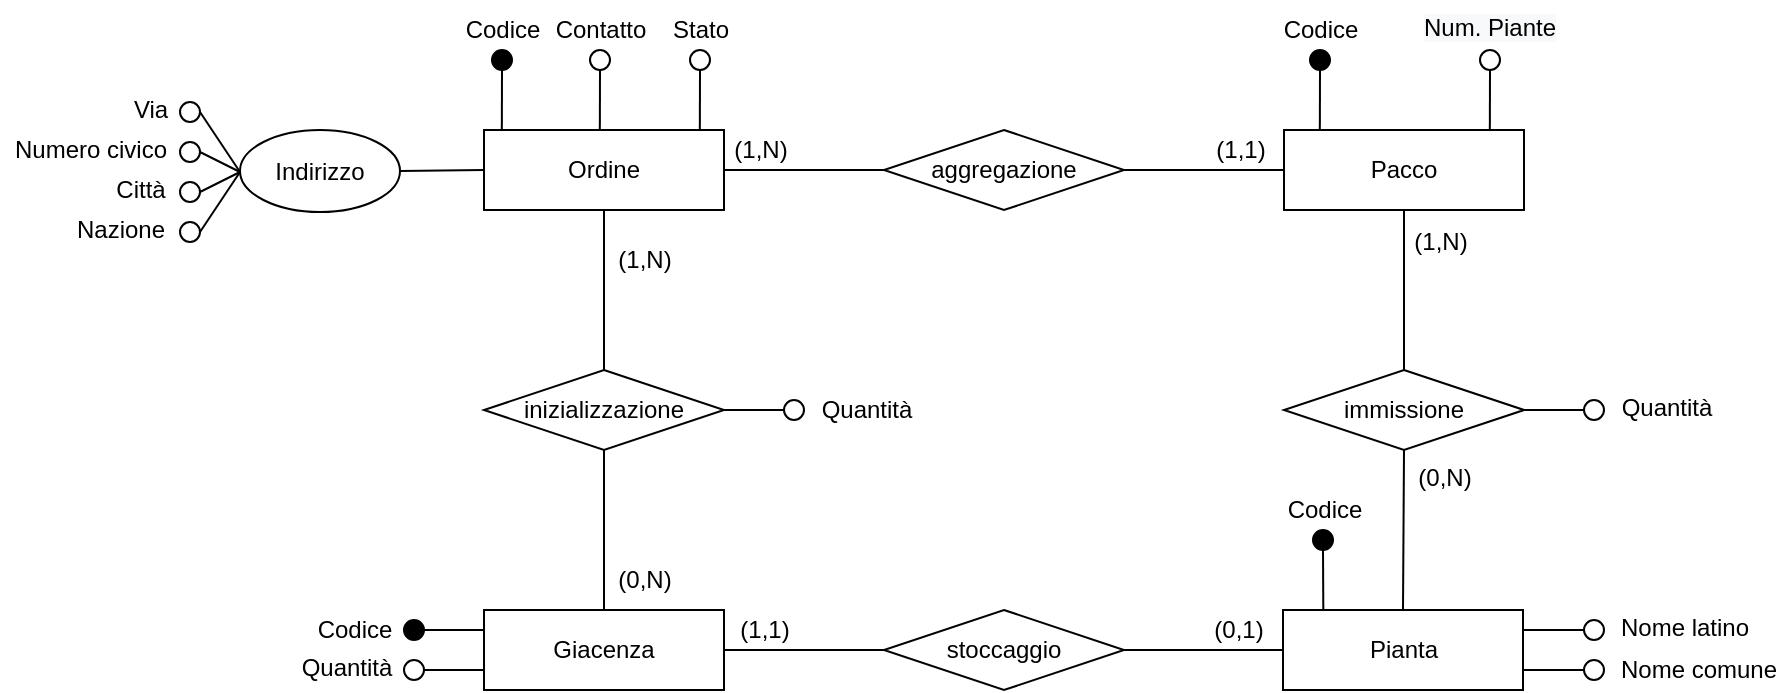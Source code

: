 <mxfile version="16.6.5" type="github">
  <diagram id="9BiGZynKtHY8mz7Qpg7e" name="Page-1">
    <mxGraphModel dx="288" dy="152" grid="1" gridSize="10" guides="1" tooltips="1" connect="1" arrows="1" fold="1" page="1" pageScale="1" pageWidth="1169" pageHeight="827" math="0" shadow="0">
      <root>
        <mxCell id="0" />
        <mxCell id="1" parent="0" />
        <mxCell id="MEw_wxHEMmBjlcB9mvUv-1" value="Ordine" style="rounded=0;whiteSpace=wrap;html=1;strokeWidth=1;perimeterSpacing=0;" parent="1" vertex="1">
          <mxGeometry x="280" y="160" width="120" height="40" as="geometry" />
        </mxCell>
        <mxCell id="MEw_wxHEMmBjlcB9mvUv-2" value="" style="endArrow=none;html=1;rounded=0;fillColor=#000000;entryX=0.166;entryY=0;entryDx=0;entryDy=0;entryPerimeter=0;exitX=0.5;exitY=1;exitDx=0;exitDy=0;" parent="1" source="MEw_wxHEMmBjlcB9mvUv-3" edge="1">
          <mxGeometry width="50" height="50" relative="1" as="geometry">
            <mxPoint x="388" y="140" as="sourcePoint" />
            <mxPoint x="387.92" y="160" as="targetPoint" />
          </mxGeometry>
        </mxCell>
        <mxCell id="MEw_wxHEMmBjlcB9mvUv-3" value="" style="ellipse;whiteSpace=wrap;html=1;aspect=fixed;strokeWidth=1;fillColor=none;" parent="1" vertex="1">
          <mxGeometry x="383" y="120" width="10" height="10" as="geometry" />
        </mxCell>
        <mxCell id="MEw_wxHEMmBjlcB9mvUv-18" value="Stato" style="text;html=1;align=center;verticalAlign=middle;resizable=0;points=[];autosize=1;strokeColor=none;fillColor=none;" parent="1" vertex="1">
          <mxGeometry x="368" y="100" width="40" height="20" as="geometry" />
        </mxCell>
        <mxCell id="_n9Jq-rr2bxkJ9Zpd_iA-1" value="Pacco" style="rounded=0;whiteSpace=wrap;html=1;strokeWidth=1;perimeterSpacing=0;" parent="1" vertex="1">
          <mxGeometry x="680" y="160" width="120" height="40" as="geometry" />
        </mxCell>
        <mxCell id="_n9Jq-rr2bxkJ9Zpd_iA-2" value="" style="endArrow=none;html=1;rounded=0;fillColor=#000000;entryX=0.166;entryY=0;entryDx=0;entryDy=0;entryPerimeter=0;exitX=0.5;exitY=1;exitDx=0;exitDy=0;" parent="1" source="_n9Jq-rr2bxkJ9Zpd_iA-3" edge="1">
          <mxGeometry width="50" height="50" relative="1" as="geometry">
            <mxPoint x="289" y="140" as="sourcePoint" />
            <mxPoint x="288.92" y="160" as="targetPoint" />
          </mxGeometry>
        </mxCell>
        <mxCell id="_n9Jq-rr2bxkJ9Zpd_iA-3" value="" style="ellipse;whiteSpace=wrap;html=1;aspect=fixed;strokeWidth=1;fillColor=#000000;" parent="1" vertex="1">
          <mxGeometry x="284" y="120" width="10" height="10" as="geometry" />
        </mxCell>
        <mxCell id="_n9Jq-rr2bxkJ9Zpd_iA-4" value="Codice" style="text;html=1;align=center;verticalAlign=middle;resizable=0;points=[];autosize=1;strokeColor=none;fillColor=none;" parent="1" vertex="1">
          <mxGeometry x="264" y="100" width="50" height="20" as="geometry" />
        </mxCell>
        <mxCell id="_n9Jq-rr2bxkJ9Zpd_iA-5" value="" style="endArrow=none;html=1;rounded=0;fillColor=#000000;entryX=0.166;entryY=0;entryDx=0;entryDy=0;entryPerimeter=0;exitX=0.5;exitY=1;exitDx=0;exitDy=0;" parent="1" source="_n9Jq-rr2bxkJ9Zpd_iA-6" edge="1">
          <mxGeometry width="50" height="50" relative="1" as="geometry">
            <mxPoint x="338" y="140" as="sourcePoint" />
            <mxPoint x="337.92" y="160" as="targetPoint" />
          </mxGeometry>
        </mxCell>
        <mxCell id="_n9Jq-rr2bxkJ9Zpd_iA-6" value="" style="ellipse;whiteSpace=wrap;html=1;aspect=fixed;strokeWidth=1;fillColor=none;" parent="1" vertex="1">
          <mxGeometry x="333" y="120" width="10" height="10" as="geometry" />
        </mxCell>
        <mxCell id="_n9Jq-rr2bxkJ9Zpd_iA-7" value="Contatto" style="text;html=1;align=center;verticalAlign=middle;resizable=0;points=[];autosize=1;strokeColor=none;fillColor=none;" parent="1" vertex="1">
          <mxGeometry x="308" y="100" width="60" height="20" as="geometry" />
        </mxCell>
        <mxCell id="_n9Jq-rr2bxkJ9Zpd_iA-8" value="" style="endArrow=none;html=1;rounded=0;fillColor=#000000;entryX=0.166;entryY=0;entryDx=0;entryDy=0;entryPerimeter=0;exitX=0.5;exitY=1;exitDx=0;exitDy=0;" parent="1" source="_n9Jq-rr2bxkJ9Zpd_iA-9" edge="1">
          <mxGeometry width="50" height="50" relative="1" as="geometry">
            <mxPoint x="698" y="140" as="sourcePoint" />
            <mxPoint x="697.92" y="160" as="targetPoint" />
          </mxGeometry>
        </mxCell>
        <mxCell id="_n9Jq-rr2bxkJ9Zpd_iA-9" value="" style="ellipse;whiteSpace=wrap;html=1;aspect=fixed;strokeWidth=1;fillColor=#000000;" parent="1" vertex="1">
          <mxGeometry x="693" y="120" width="10" height="10" as="geometry" />
        </mxCell>
        <mxCell id="_n9Jq-rr2bxkJ9Zpd_iA-10" value="Codice" style="text;html=1;align=center;verticalAlign=middle;resizable=0;points=[];autosize=1;strokeColor=none;fillColor=none;" parent="1" vertex="1">
          <mxGeometry x="673" y="100" width="50" height="20" as="geometry" />
        </mxCell>
        <mxCell id="_n9Jq-rr2bxkJ9Zpd_iA-11" value="aggregazione" style="rhombus;whiteSpace=wrap;html=1;" parent="1" vertex="1">
          <mxGeometry x="480" y="160" width="120" height="40" as="geometry" />
        </mxCell>
        <mxCell id="_n9Jq-rr2bxkJ9Zpd_iA-12" value="" style="endArrow=none;html=1;rounded=0;entryX=0;entryY=0.5;entryDx=0;entryDy=0;exitX=1;exitY=0.5;exitDx=0;exitDy=0;" parent="1" source="_n9Jq-rr2bxkJ9Zpd_iA-11" target="_n9Jq-rr2bxkJ9Zpd_iA-1" edge="1">
          <mxGeometry width="50" height="50" relative="1" as="geometry">
            <mxPoint x="579" y="250" as="sourcePoint" />
            <mxPoint x="629" y="200" as="targetPoint" />
          </mxGeometry>
        </mxCell>
        <mxCell id="_n9Jq-rr2bxkJ9Zpd_iA-13" value="" style="endArrow=none;html=1;rounded=0;entryX=1;entryY=0.5;entryDx=0;entryDy=0;exitX=0;exitY=0.5;exitDx=0;exitDy=0;" parent="1" source="_n9Jq-rr2bxkJ9Zpd_iA-11" target="MEw_wxHEMmBjlcB9mvUv-1" edge="1">
          <mxGeometry width="50" height="50" relative="1" as="geometry">
            <mxPoint x="579" y="250" as="sourcePoint" />
            <mxPoint x="629" y="200" as="targetPoint" />
          </mxGeometry>
        </mxCell>
        <mxCell id="_n9Jq-rr2bxkJ9Zpd_iA-18" value="" style="endArrow=none;html=1;rounded=0;fillColor=#000000;entryX=0.166;entryY=0;entryDx=0;entryDy=0;entryPerimeter=0;exitX=0.5;exitY=1;exitDx=0;exitDy=0;" parent="1" source="_n9Jq-rr2bxkJ9Zpd_iA-19" edge="1">
          <mxGeometry width="50" height="50" relative="1" as="geometry">
            <mxPoint x="783" y="140" as="sourcePoint" />
            <mxPoint x="782.92" y="160" as="targetPoint" />
          </mxGeometry>
        </mxCell>
        <mxCell id="_n9Jq-rr2bxkJ9Zpd_iA-19" value="" style="ellipse;whiteSpace=wrap;html=1;aspect=fixed;strokeWidth=1;fillColor=none;" parent="1" vertex="1">
          <mxGeometry x="778" y="120" width="10" height="10" as="geometry" />
        </mxCell>
        <mxCell id="_n9Jq-rr2bxkJ9Zpd_iA-20" value="&lt;span style=&quot;color: rgb(0 , 0 , 0) ; font-family: &amp;#34;helvetica&amp;#34; ; font-size: 12px ; font-style: normal ; font-weight: 400 ; letter-spacing: normal ; text-align: center ; text-indent: 0px ; text-transform: none ; word-spacing: 0px ; background-color: rgb(248 , 249 , 250) ; display: inline ; float: none&quot;&gt;Num. Piante&lt;/span&gt;" style="text;whiteSpace=wrap;html=1;" parent="1" vertex="1">
          <mxGeometry x="748" y="95" width="80" height="30" as="geometry" />
        </mxCell>
        <mxCell id="_n9Jq-rr2bxkJ9Zpd_iA-21" value="(1,N)" style="text;html=1;align=center;verticalAlign=middle;resizable=0;points=[];autosize=1;strokeColor=none;fillColor=none;" parent="1" vertex="1">
          <mxGeometry x="398" y="160" width="40" height="20" as="geometry" />
        </mxCell>
        <mxCell id="_n9Jq-rr2bxkJ9Zpd_iA-22" value="(1,1)" style="text;html=1;align=center;verticalAlign=middle;resizable=0;points=[];autosize=1;strokeColor=none;fillColor=none;" parent="1" vertex="1">
          <mxGeometry x="638" y="160" width="40" height="20" as="geometry" />
        </mxCell>
        <mxCell id="_n9Jq-rr2bxkJ9Zpd_iA-24" value="Indirizzo" style="ellipse;whiteSpace=wrap;html=1;" parent="1" vertex="1">
          <mxGeometry x="158" y="160" width="80" height="41" as="geometry" />
        </mxCell>
        <mxCell id="_n9Jq-rr2bxkJ9Zpd_iA-25" value="" style="ellipse;whiteSpace=wrap;html=1;aspect=fixed;strokeWidth=1;fillColor=none;" parent="1" vertex="1">
          <mxGeometry x="128" y="146" width="10" height="10" as="geometry" />
        </mxCell>
        <mxCell id="_n9Jq-rr2bxkJ9Zpd_iA-26" value="" style="ellipse;whiteSpace=wrap;html=1;aspect=fixed;strokeWidth=1;fillColor=none;" parent="1" vertex="1">
          <mxGeometry x="128" y="166" width="10" height="10" as="geometry" />
        </mxCell>
        <mxCell id="_n9Jq-rr2bxkJ9Zpd_iA-27" value="" style="ellipse;whiteSpace=wrap;html=1;aspect=fixed;strokeWidth=1;fillColor=none;" parent="1" vertex="1">
          <mxGeometry x="128" y="206" width="10" height="10" as="geometry" />
        </mxCell>
        <mxCell id="_n9Jq-rr2bxkJ9Zpd_iA-28" value="" style="endArrow=none;html=1;rounded=0;entryX=1;entryY=0.5;entryDx=0;entryDy=0;" parent="1" target="_n9Jq-rr2bxkJ9Zpd_iA-25" edge="1">
          <mxGeometry width="50" height="50" relative="1" as="geometry">
            <mxPoint x="158" y="181" as="sourcePoint" />
            <mxPoint x="178.0" y="156" as="targetPoint" />
          </mxGeometry>
        </mxCell>
        <mxCell id="_n9Jq-rr2bxkJ9Zpd_iA-29" value="" style="endArrow=none;html=1;rounded=0;entryX=1;entryY=0.5;entryDx=0;entryDy=0;" parent="1" target="_n9Jq-rr2bxkJ9Zpd_iA-26" edge="1">
          <mxGeometry width="50" height="50" relative="1" as="geometry">
            <mxPoint x="158" y="181" as="sourcePoint" />
            <mxPoint x="178.0" y="166" as="targetPoint" />
          </mxGeometry>
        </mxCell>
        <mxCell id="_n9Jq-rr2bxkJ9Zpd_iA-30" value="" style="endArrow=none;html=1;rounded=0;entryX=1;entryY=0.5;entryDx=0;entryDy=0;" parent="1" target="_n9Jq-rr2bxkJ9Zpd_iA-27" edge="1">
          <mxGeometry width="50" height="50" relative="1" as="geometry">
            <mxPoint x="158" y="181" as="sourcePoint" />
            <mxPoint x="148.0" y="206" as="targetPoint" />
          </mxGeometry>
        </mxCell>
        <mxCell id="_n9Jq-rr2bxkJ9Zpd_iA-31" value="Via" style="text;html=1;align=center;verticalAlign=middle;resizable=0;points=[];autosize=1;strokeColor=none;fillColor=none;" parent="1" vertex="1">
          <mxGeometry x="98" y="140" width="30" height="20" as="geometry" />
        </mxCell>
        <mxCell id="_n9Jq-rr2bxkJ9Zpd_iA-32" value="Numero civico" style="text;html=1;align=center;verticalAlign=middle;resizable=0;points=[];autosize=1;strokeColor=none;fillColor=none;" parent="1" vertex="1">
          <mxGeometry x="38" y="160" width="90" height="20" as="geometry" />
        </mxCell>
        <mxCell id="_n9Jq-rr2bxkJ9Zpd_iA-33" value="Città" style="text;html=1;align=center;verticalAlign=middle;resizable=0;points=[];autosize=1;strokeColor=none;fillColor=none;" parent="1" vertex="1">
          <mxGeometry x="88" y="180" width="40" height="20" as="geometry" />
        </mxCell>
        <mxCell id="_n9Jq-rr2bxkJ9Zpd_iA-34" value="" style="ellipse;whiteSpace=wrap;html=1;aspect=fixed;strokeWidth=1;fillColor=none;" parent="1" vertex="1">
          <mxGeometry x="128" y="186" width="10" height="10" as="geometry" />
        </mxCell>
        <mxCell id="_n9Jq-rr2bxkJ9Zpd_iA-35" value="" style="endArrow=none;html=1;rounded=0;entryX=1;entryY=0.5;entryDx=0;entryDy=0;" parent="1" target="_n9Jq-rr2bxkJ9Zpd_iA-34" edge="1">
          <mxGeometry width="50" height="50" relative="1" as="geometry">
            <mxPoint x="158" y="181" as="sourcePoint" />
            <mxPoint x="178.0" y="186" as="targetPoint" />
          </mxGeometry>
        </mxCell>
        <mxCell id="_n9Jq-rr2bxkJ9Zpd_iA-36" value="Nazione" style="text;html=1;align=center;verticalAlign=middle;resizable=0;points=[];autosize=1;strokeColor=none;fillColor=none;" parent="1" vertex="1">
          <mxGeometry x="68" y="200" width="60" height="20" as="geometry" />
        </mxCell>
        <mxCell id="_n9Jq-rr2bxkJ9Zpd_iA-38" value="" style="endArrow=none;html=1;rounded=0;entryX=1;entryY=0.5;entryDx=0;entryDy=0;exitX=0;exitY=0.5;exitDx=0;exitDy=0;" parent="1" source="MEw_wxHEMmBjlcB9mvUv-1" target="_n9Jq-rr2bxkJ9Zpd_iA-24" edge="1">
          <mxGeometry width="50" height="50" relative="1" as="geometry">
            <mxPoint x="348" y="140" as="sourcePoint" />
            <mxPoint x="398" y="90" as="targetPoint" />
          </mxGeometry>
        </mxCell>
        <mxCell id="P6uGG6WrRbah_G_bv0m2-1" value="Giacenza" style="rounded=0;whiteSpace=wrap;html=1;strokeWidth=1;perimeterSpacing=0;" parent="1" vertex="1">
          <mxGeometry x="280" y="400" width="120" height="40" as="geometry" />
        </mxCell>
        <mxCell id="P6uGG6WrRbah_G_bv0m2-3" value="" style="ellipse;whiteSpace=wrap;html=1;aspect=fixed;strokeWidth=1;fillColor=#000000;" parent="1" vertex="1">
          <mxGeometry x="240" y="405" width="10" height="10" as="geometry" />
        </mxCell>
        <mxCell id="P6uGG6WrRbah_G_bv0m2-4" value="Codice" style="text;html=1;align=center;verticalAlign=middle;resizable=0;points=[];autosize=1;strokeColor=none;fillColor=none;" parent="1" vertex="1">
          <mxGeometry x="190" y="400" width="50" height="20" as="geometry" />
        </mxCell>
        <mxCell id="P6uGG6WrRbah_G_bv0m2-6" value="" style="ellipse;whiteSpace=wrap;html=1;aspect=fixed;strokeWidth=1;fillColor=none;" parent="1" vertex="1">
          <mxGeometry x="240" y="425" width="10" height="10" as="geometry" />
        </mxCell>
        <mxCell id="P6uGG6WrRbah_G_bv0m2-7" value="Quantità" style="text;html=1;align=center;verticalAlign=middle;resizable=0;points=[];autosize=1;strokeColor=none;fillColor=none;" parent="1" vertex="1">
          <mxGeometry x="181" y="419.0" width="60" height="20" as="geometry" />
        </mxCell>
        <mxCell id="P6uGG6WrRbah_G_bv0m2-8" value="inizializzazione" style="rhombus;whiteSpace=wrap;html=1;" parent="1" vertex="1">
          <mxGeometry x="280" y="280" width="120" height="40" as="geometry" />
        </mxCell>
        <mxCell id="P6uGG6WrRbah_G_bv0m2-10" value="" style="endArrow=none;html=1;rounded=0;entryX=0.5;entryY=0;entryDx=0;entryDy=0;exitX=0.5;exitY=1;exitDx=0;exitDy=0;" parent="1" source="P6uGG6WrRbah_G_bv0m2-8" target="P6uGG6WrRbah_G_bv0m2-1" edge="1">
          <mxGeometry width="50" height="50" relative="1" as="geometry">
            <mxPoint x="488" y="411" as="sourcePoint" />
            <mxPoint x="538" y="361" as="targetPoint" />
          </mxGeometry>
        </mxCell>
        <mxCell id="P6uGG6WrRbah_G_bv0m2-11" value="" style="endArrow=none;html=1;rounded=0;exitX=1;exitY=0.5;exitDx=0;exitDy=0;entryX=0;entryY=0.25;entryDx=0;entryDy=0;" parent="1" source="P6uGG6WrRbah_G_bv0m2-3" edge="1" target="P6uGG6WrRbah_G_bv0m2-1">
          <mxGeometry width="50" height="50" relative="1" as="geometry">
            <mxPoint x="279" y="480" as="sourcePoint" />
            <mxPoint x="300" y="450" as="targetPoint" />
          </mxGeometry>
        </mxCell>
        <mxCell id="P6uGG6WrRbah_G_bv0m2-12" value="" style="endArrow=none;html=1;rounded=0;exitX=1;exitY=0.5;exitDx=0;exitDy=0;entryX=0;entryY=0.75;entryDx=0;entryDy=0;" parent="1" source="P6uGG6WrRbah_G_bv0m2-6" edge="1" target="P6uGG6WrRbah_G_bv0m2-1">
          <mxGeometry width="50" height="50" relative="1" as="geometry">
            <mxPoint x="279" y="480" as="sourcePoint" />
            <mxPoint x="340" y="450" as="targetPoint" />
          </mxGeometry>
        </mxCell>
        <mxCell id="P6uGG6WrRbah_G_bv0m2-13" value="(1,N)" style="text;html=1;align=center;verticalAlign=middle;resizable=0;points=[];autosize=1;strokeColor=none;fillColor=none;" parent="1" vertex="1">
          <mxGeometry x="340" y="215" width="40" height="20" as="geometry" />
        </mxCell>
        <mxCell id="P6uGG6WrRbah_G_bv0m2-14" value="(0,N)" style="text;html=1;align=center;verticalAlign=middle;resizable=0;points=[];autosize=1;strokeColor=none;fillColor=none;" parent="1" vertex="1">
          <mxGeometry x="340" y="375" width="40" height="20" as="geometry" />
        </mxCell>
        <mxCell id="P6uGG6WrRbah_G_bv0m2-15" value="" style="endArrow=none;html=1;rounded=0;exitX=1;exitY=0.5;exitDx=0;exitDy=0;entryX=0;entryY=0.5;entryDx=0;entryDy=0;" parent="1" source="P6uGG6WrRbah_G_bv0m2-8" edge="1" target="P6uGG6WrRbah_G_bv0m2-16">
          <mxGeometry width="50" height="50" relative="1" as="geometry">
            <mxPoint x="538" y="390" as="sourcePoint" />
            <mxPoint x="538" y="371" as="targetPoint" />
          </mxGeometry>
        </mxCell>
        <mxCell id="P6uGG6WrRbah_G_bv0m2-16" value="" style="ellipse;whiteSpace=wrap;html=1;aspect=fixed;strokeWidth=1;fillColor=none;" parent="1" vertex="1">
          <mxGeometry x="430" y="295" width="10" height="10" as="geometry" />
        </mxCell>
        <mxCell id="P6uGG6WrRbah_G_bv0m2-17" value="Quantità" style="text;html=1;align=center;verticalAlign=middle;resizable=0;points=[];autosize=1;strokeColor=none;fillColor=none;" parent="1" vertex="1">
          <mxGeometry x="441" y="290" width="60" height="20" as="geometry" />
        </mxCell>
        <mxCell id="P6uGG6WrRbah_G_bv0m2-18" value="immissione" style="rhombus;whiteSpace=wrap;html=1;" parent="1" vertex="1">
          <mxGeometry x="680" y="280" width="120" height="40" as="geometry" />
        </mxCell>
        <mxCell id="P6uGG6WrRbah_G_bv0m2-19" value="" style="endArrow=none;html=1;rounded=0;fillColor=#000000;exitX=0;exitY=0.5;exitDx=0;exitDy=0;entryX=1;entryY=0.5;entryDx=0;entryDy=0;" parent="1" source="P6uGG6WrRbah_G_bv0m2-20" target="P6uGG6WrRbah_G_bv0m2-18" edge="1">
          <mxGeometry width="50" height="50" relative="1" as="geometry">
            <mxPoint x="739" y="255" as="sourcePoint" />
            <mxPoint x="739" y="265" as="targetPoint" />
          </mxGeometry>
        </mxCell>
        <mxCell id="P6uGG6WrRbah_G_bv0m2-20" value="" style="ellipse;whiteSpace=wrap;html=1;aspect=fixed;strokeWidth=1;fillColor=none;" parent="1" vertex="1">
          <mxGeometry x="830" y="295" width="10" height="10" as="geometry" />
        </mxCell>
        <mxCell id="P6uGG6WrRbah_G_bv0m2-21" value="Quantità" style="text;html=1;align=center;verticalAlign=middle;resizable=0;points=[];autosize=1;strokeColor=none;fillColor=none;" parent="1" vertex="1">
          <mxGeometry x="841" y="289" width="60" height="20" as="geometry" />
        </mxCell>
        <mxCell id="P6uGG6WrRbah_G_bv0m2-22" value="" style="endArrow=none;html=1;rounded=0;exitX=0.5;exitY=0;exitDx=0;exitDy=0;entryX=0.5;entryY=1;entryDx=0;entryDy=0;" parent="1" source="P6uGG6WrRbah_G_bv0m2-18" target="_n9Jq-rr2bxkJ9Zpd_iA-1" edge="1">
          <mxGeometry width="50" height="50" relative="1" as="geometry">
            <mxPoint x="788" y="280" as="sourcePoint" />
            <mxPoint x="838" y="230" as="targetPoint" />
          </mxGeometry>
        </mxCell>
        <mxCell id="P6uGG6WrRbah_G_bv0m2-24" value="(1,N)" style="text;html=1;align=center;verticalAlign=middle;resizable=0;points=[];autosize=1;strokeColor=none;fillColor=none;" parent="1" vertex="1">
          <mxGeometry x="738" y="206" width="40" height="20" as="geometry" />
        </mxCell>
        <mxCell id="P6uGG6WrRbah_G_bv0m2-25" value="(0,N)" style="text;html=1;align=center;verticalAlign=middle;resizable=0;points=[];autosize=1;strokeColor=none;fillColor=none;" parent="1" vertex="1">
          <mxGeometry x="740" y="324" width="40" height="20" as="geometry" />
        </mxCell>
        <mxCell id="_7TDcqivY-833FL7VtdI-1" value="" style="endArrow=none;html=1;rounded=0;exitX=0.5;exitY=0;exitDx=0;exitDy=0;entryX=0.5;entryY=1;entryDx=0;entryDy=0;" edge="1" parent="1" source="P6uGG6WrRbah_G_bv0m2-8" target="MEw_wxHEMmBjlcB9mvUv-1">
          <mxGeometry width="50" height="50" relative="1" as="geometry">
            <mxPoint x="460" y="240" as="sourcePoint" />
            <mxPoint x="510" y="190" as="targetPoint" />
          </mxGeometry>
        </mxCell>
        <mxCell id="_7TDcqivY-833FL7VtdI-3" value="Pianta" style="rounded=0;whiteSpace=wrap;html=1;strokeWidth=1;perimeterSpacing=0;" vertex="1" parent="1">
          <mxGeometry x="679.5" y="400" width="120" height="40" as="geometry" />
        </mxCell>
        <mxCell id="_7TDcqivY-833FL7VtdI-4" value="" style="endArrow=none;html=1;rounded=0;fillColor=#000000;exitX=0.5;exitY=1;exitDx=0;exitDy=0;entryX=0.168;entryY=0.002;entryDx=0;entryDy=0;entryPerimeter=0;" edge="1" parent="1" source="_7TDcqivY-833FL7VtdI-5" target="_7TDcqivY-833FL7VtdI-3">
          <mxGeometry width="50" height="50" relative="1" as="geometry">
            <mxPoint x="699.5" y="380" as="sourcePoint" />
            <mxPoint x="700" y="400" as="targetPoint" />
          </mxGeometry>
        </mxCell>
        <mxCell id="_7TDcqivY-833FL7VtdI-5" value="" style="ellipse;whiteSpace=wrap;html=1;aspect=fixed;strokeWidth=1;fillColor=#000000;" vertex="1" parent="1">
          <mxGeometry x="694.5" y="360" width="10" height="10" as="geometry" />
        </mxCell>
        <mxCell id="_7TDcqivY-833FL7VtdI-6" value="Codice" style="text;html=1;align=center;verticalAlign=middle;resizable=0;points=[];autosize=1;strokeColor=none;fillColor=none;" vertex="1" parent="1">
          <mxGeometry x="674.5" y="340" width="50" height="20" as="geometry" />
        </mxCell>
        <mxCell id="_7TDcqivY-833FL7VtdI-7" value="" style="endArrow=none;html=1;rounded=0;fillColor=#000000;entryX=1;entryY=0.25;entryDx=0;entryDy=0;exitX=0;exitY=0.5;exitDx=0;exitDy=0;" edge="1" parent="1" source="_7TDcqivY-833FL7VtdI-8" target="_7TDcqivY-833FL7VtdI-3">
          <mxGeometry width="50" height="50" relative="1" as="geometry">
            <mxPoint x="739.5" y="380" as="sourcePoint" />
            <mxPoint x="739.42" y="400" as="targetPoint" />
          </mxGeometry>
        </mxCell>
        <mxCell id="_7TDcqivY-833FL7VtdI-8" value="" style="ellipse;whiteSpace=wrap;html=1;aspect=fixed;strokeWidth=1;fillColor=none;" vertex="1" parent="1">
          <mxGeometry x="830" y="405" width="10" height="10" as="geometry" />
        </mxCell>
        <mxCell id="_7TDcqivY-833FL7VtdI-9" value="Nome latino" style="text;html=1;align=center;verticalAlign=middle;resizable=0;points=[];autosize=1;strokeColor=none;fillColor=none;" vertex="1" parent="1">
          <mxGeometry x="840" y="399" width="80" height="20" as="geometry" />
        </mxCell>
        <mxCell id="_7TDcqivY-833FL7VtdI-10" value="" style="endArrow=none;html=1;rounded=0;fillColor=#000000;entryX=1;entryY=0.75;entryDx=0;entryDy=0;exitX=0;exitY=0.5;exitDx=0;exitDy=0;" edge="1" parent="1" source="_7TDcqivY-833FL7VtdI-11" target="_7TDcqivY-833FL7VtdI-3">
          <mxGeometry width="50" height="50" relative="1" as="geometry">
            <mxPoint x="789.5" y="380" as="sourcePoint" />
            <mxPoint x="789.42" y="400" as="targetPoint" />
          </mxGeometry>
        </mxCell>
        <mxCell id="_7TDcqivY-833FL7VtdI-11" value="" style="ellipse;whiteSpace=wrap;html=1;aspect=fixed;strokeWidth=1;fillColor=none;" vertex="1" parent="1">
          <mxGeometry x="830" y="425" width="10" height="10" as="geometry" />
        </mxCell>
        <mxCell id="_7TDcqivY-833FL7VtdI-12" value="Nome comune" style="text;html=1;align=center;verticalAlign=middle;resizable=0;points=[];autosize=1;strokeColor=none;fillColor=none;" vertex="1" parent="1">
          <mxGeometry x="842" y="420" width="90" height="20" as="geometry" />
        </mxCell>
        <mxCell id="_7TDcqivY-833FL7VtdI-15" value="" style="endArrow=none;html=1;rounded=0;entryX=0.5;entryY=1;entryDx=0;entryDy=0;exitX=0.5;exitY=0;exitDx=0;exitDy=0;" edge="1" parent="1" source="_7TDcqivY-833FL7VtdI-3" target="P6uGG6WrRbah_G_bv0m2-18">
          <mxGeometry width="50" height="50" relative="1" as="geometry">
            <mxPoint x="740" y="390" as="sourcePoint" />
            <mxPoint x="790" y="360" as="targetPoint" />
          </mxGeometry>
        </mxCell>
        <mxCell id="_7TDcqivY-833FL7VtdI-16" value="stoccaggio" style="rhombus;whiteSpace=wrap;html=1;" vertex="1" parent="1">
          <mxGeometry x="480" y="400" width="120" height="40" as="geometry" />
        </mxCell>
        <mxCell id="_7TDcqivY-833FL7VtdI-17" value="" style="endArrow=none;html=1;rounded=0;entryX=0;entryY=0.5;entryDx=0;entryDy=0;exitX=1;exitY=0.5;exitDx=0;exitDy=0;" edge="1" parent="1" source="_7TDcqivY-833FL7VtdI-16" target="_7TDcqivY-833FL7VtdI-3">
          <mxGeometry width="50" height="50" relative="1" as="geometry">
            <mxPoint x="600" y="450" as="sourcePoint" />
            <mxPoint x="650" y="400" as="targetPoint" />
          </mxGeometry>
        </mxCell>
        <mxCell id="_7TDcqivY-833FL7VtdI-18" value="" style="endArrow=none;html=1;rounded=0;exitX=1;exitY=0.5;exitDx=0;exitDy=0;entryX=0;entryY=0.5;entryDx=0;entryDy=0;" edge="1" parent="1" source="P6uGG6WrRbah_G_bv0m2-1" target="_7TDcqivY-833FL7VtdI-16">
          <mxGeometry width="50" height="50" relative="1" as="geometry">
            <mxPoint x="460" y="450" as="sourcePoint" />
            <mxPoint x="510" y="400" as="targetPoint" />
          </mxGeometry>
        </mxCell>
        <mxCell id="_7TDcqivY-833FL7VtdI-19" value="(1,1)" style="text;html=1;align=center;verticalAlign=middle;resizable=0;points=[];autosize=1;strokeColor=none;fillColor=none;" vertex="1" parent="1">
          <mxGeometry x="400" y="400" width="40" height="20" as="geometry" />
        </mxCell>
        <mxCell id="_7TDcqivY-833FL7VtdI-21" value="(0,1)" style="text;html=1;align=center;verticalAlign=middle;resizable=0;points=[];autosize=1;strokeColor=none;fillColor=none;" vertex="1" parent="1">
          <mxGeometry x="637" y="400" width="40" height="20" as="geometry" />
        </mxCell>
      </root>
    </mxGraphModel>
  </diagram>
</mxfile>
